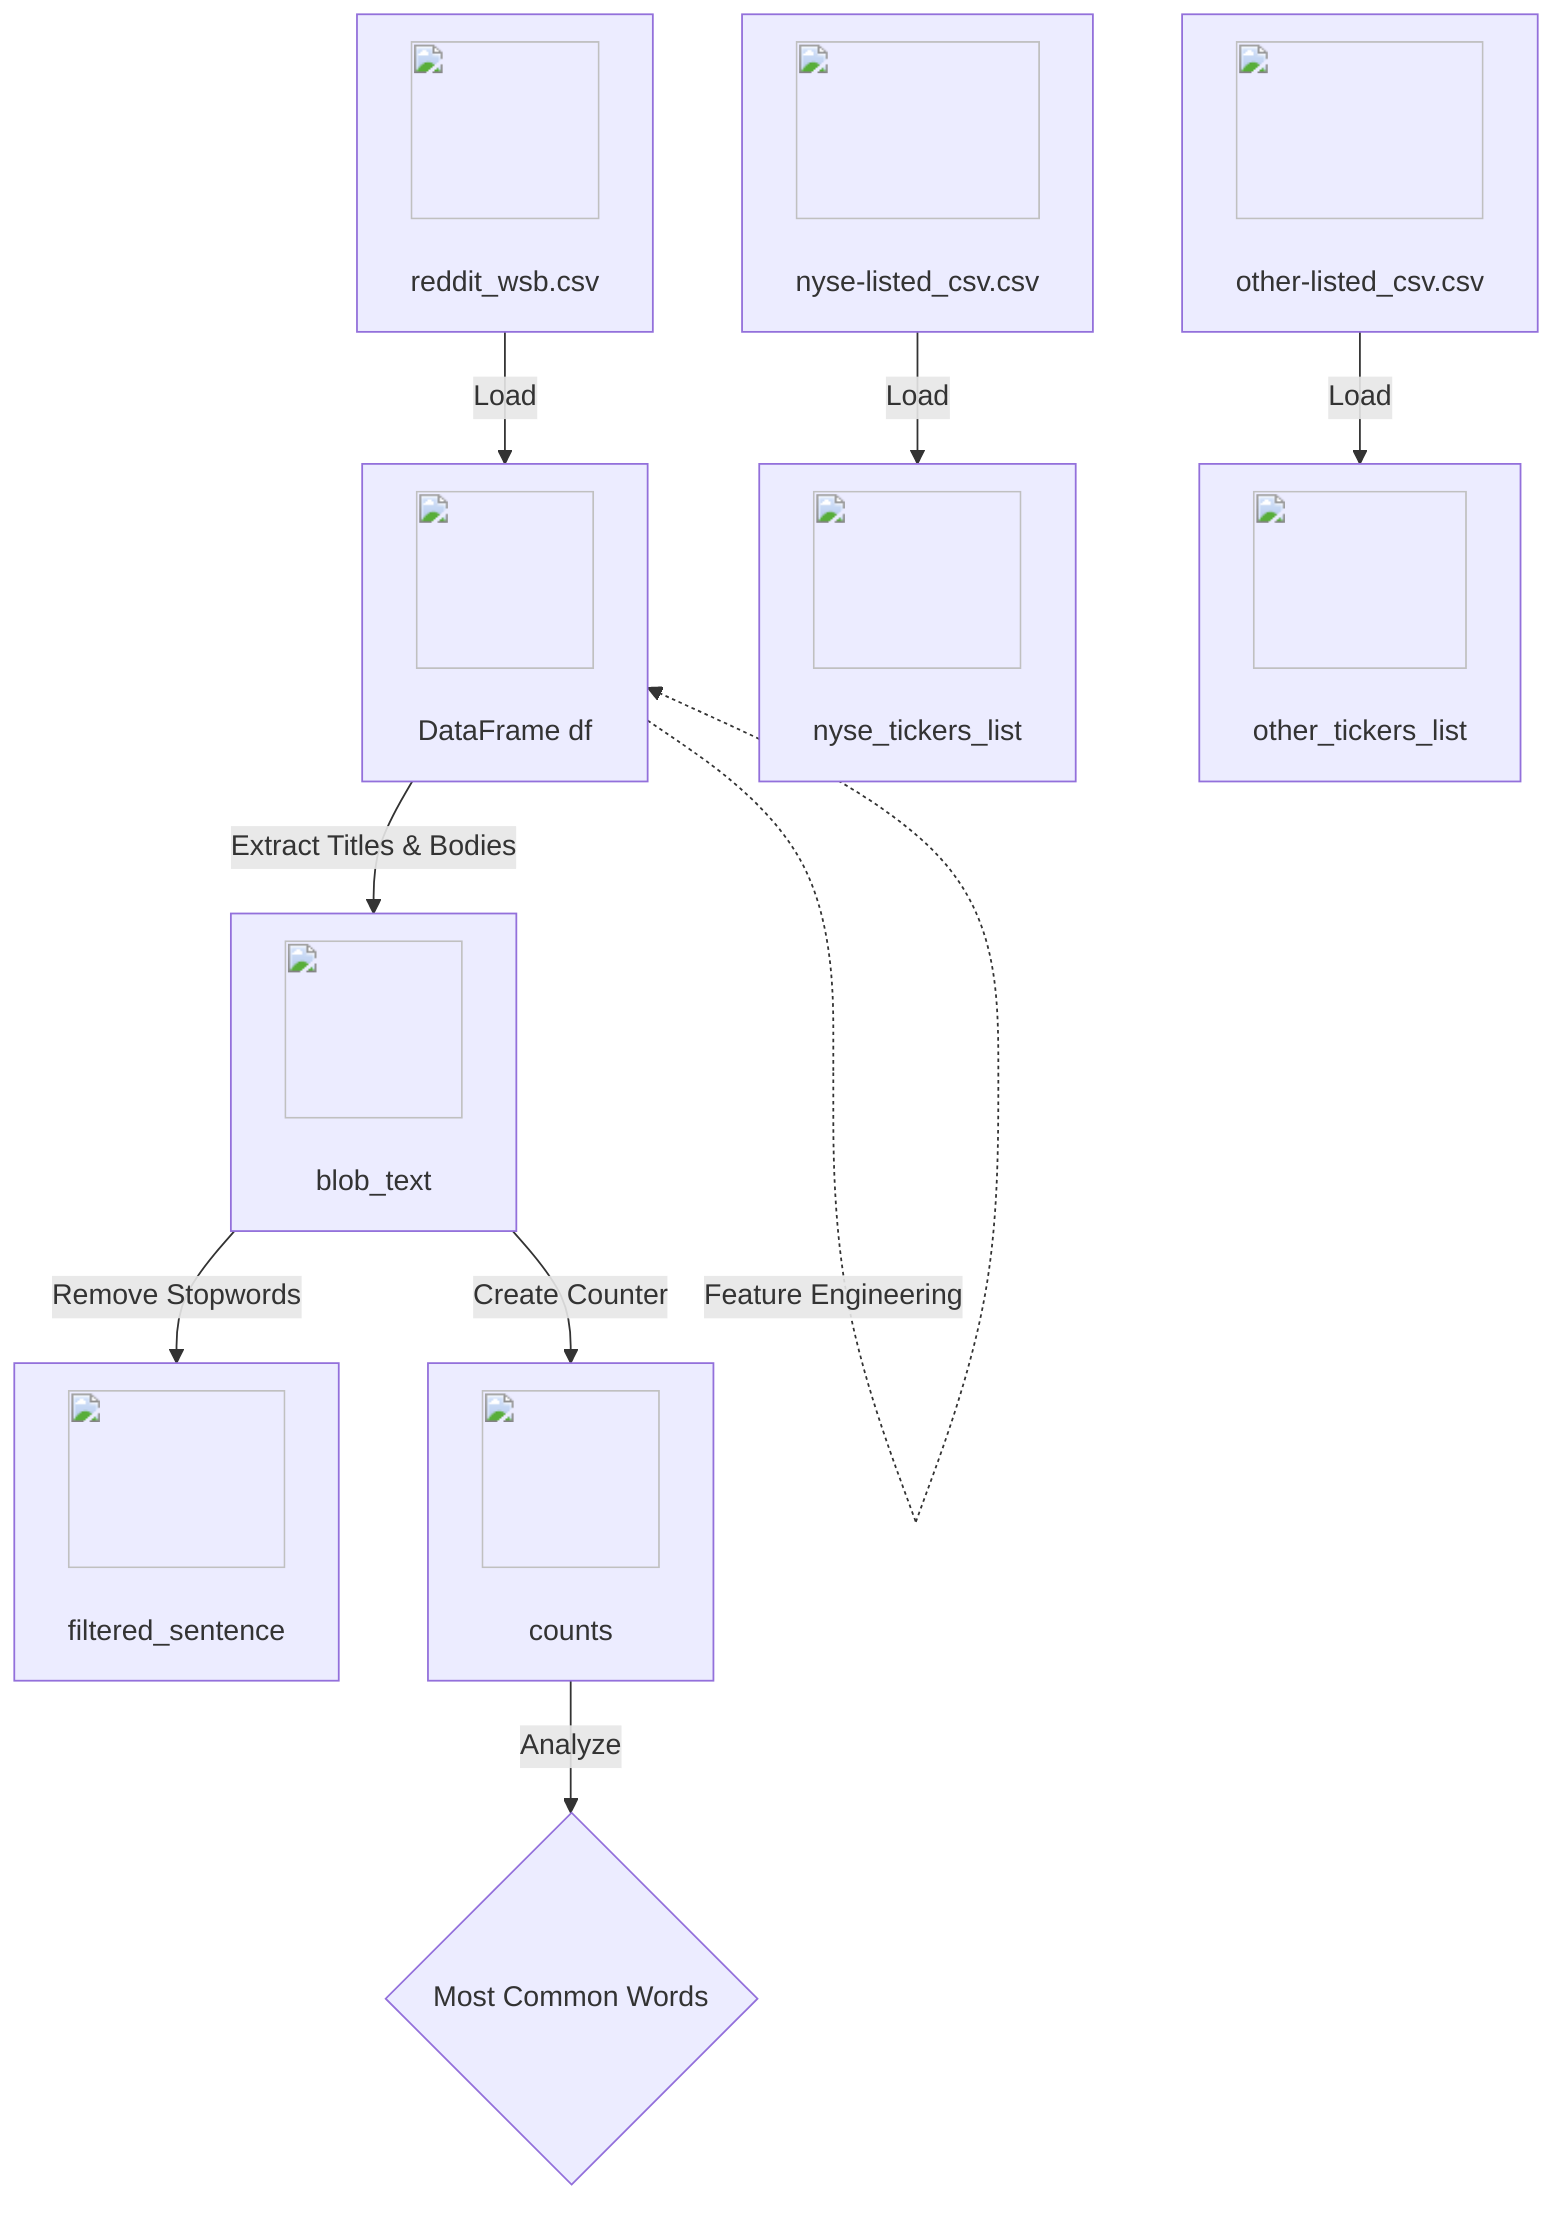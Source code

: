 flowchart TD
    %% Data Sources
    A[<img src='icons/file.svg' width=100 height=100/> <br/> reddit_wsb.csv] -->|Load| B[<img src='icons/table.svg' width=100 height=100/> <br/> DataFrame df]
    C[<img src='icons/file.svg' width=100 height=100/> <br/> nyse-listed_csv.csv] -->|Load| D[<img src='icons/table.svg' width=100 height=100/> <br/> nyse_tickers_list]
    E[<img src='icons/file.svg' width=100 height=100/> <br/> other-listed_csv.csv] -->|Load| F[<img src='icons/table.svg' width=100 height=100/> <br/> other_tickers_list]
    
    %% Data Cleaning and Feature Engineering
    B -->|Extract Titles & Bodies| G[<img src='icons/column_split.svg' width=100 height=100/> <br/> blob_text]
    G -->|Remove Stopwords| H[<img src='icons/column_split.svg' width=100 height=100/> <br/> filtered_sentence]
    
    %% Word Analysis
    G -->|Create Counter| I[<img src='icons/brain.svg' width=100 height=100/> <br/> counts]
    I -->|Analyze| J{Most Common Words}
    
    %% Data Usage
    B -.->|Cleaning| B
    B -.->|Feature Engineering| B